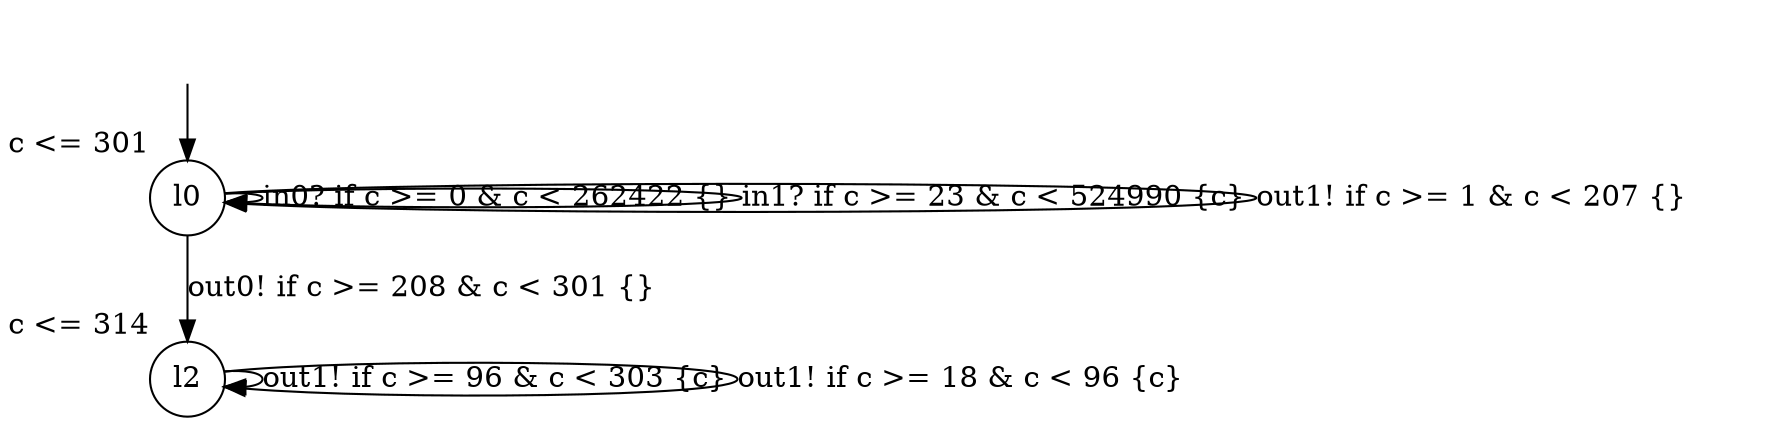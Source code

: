 digraph g {
__start0 [label="" shape="none"];
l0 [shape="circle" margin=0 label="l0", xlabel="c <= 301"];
l2 [shape="circle" margin=0 label="l2", xlabel="c <= 314"];
l0 -> l0 [label="in0? if c >= 0 & c < 262422 {} "];
l0 -> l0 [label="in1? if c >= 23 & c < 524990 {c} "];
l0 -> l2 [label="out0! if c >= 208 & c < 301 {} "];
l0 -> l0 [label="out1! if c >= 1 & c < 207 {} "];
l2 -> l2 [label="out1! if c >= 96 & c < 303 {c} "];
l2 -> l2 [label="out1! if c >= 18 & c < 96 {c} "];
__start0 -> l0;
}
